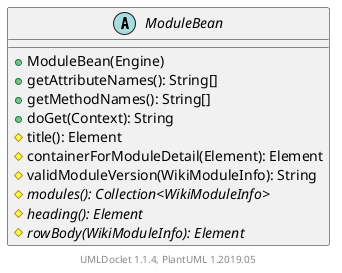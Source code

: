 @startuml

    abstract class ModuleBean [[ModuleBean.html]] {
        +ModuleBean(Engine)
        +getAttributeNames(): String[]
        +getMethodNames(): String[]
        +doGet(Context): String
        #title(): Element
        #containerForModuleDetail(Element): Element
        #validModuleVersion(WikiModuleInfo): String
        {abstract} #modules(): Collection<WikiModuleInfo>
        {abstract} #heading(): Element
        {abstract} #rowBody(WikiModuleInfo): Element
    }


    center footer UMLDoclet 1.1.4, PlantUML 1.2019.05
@enduml

